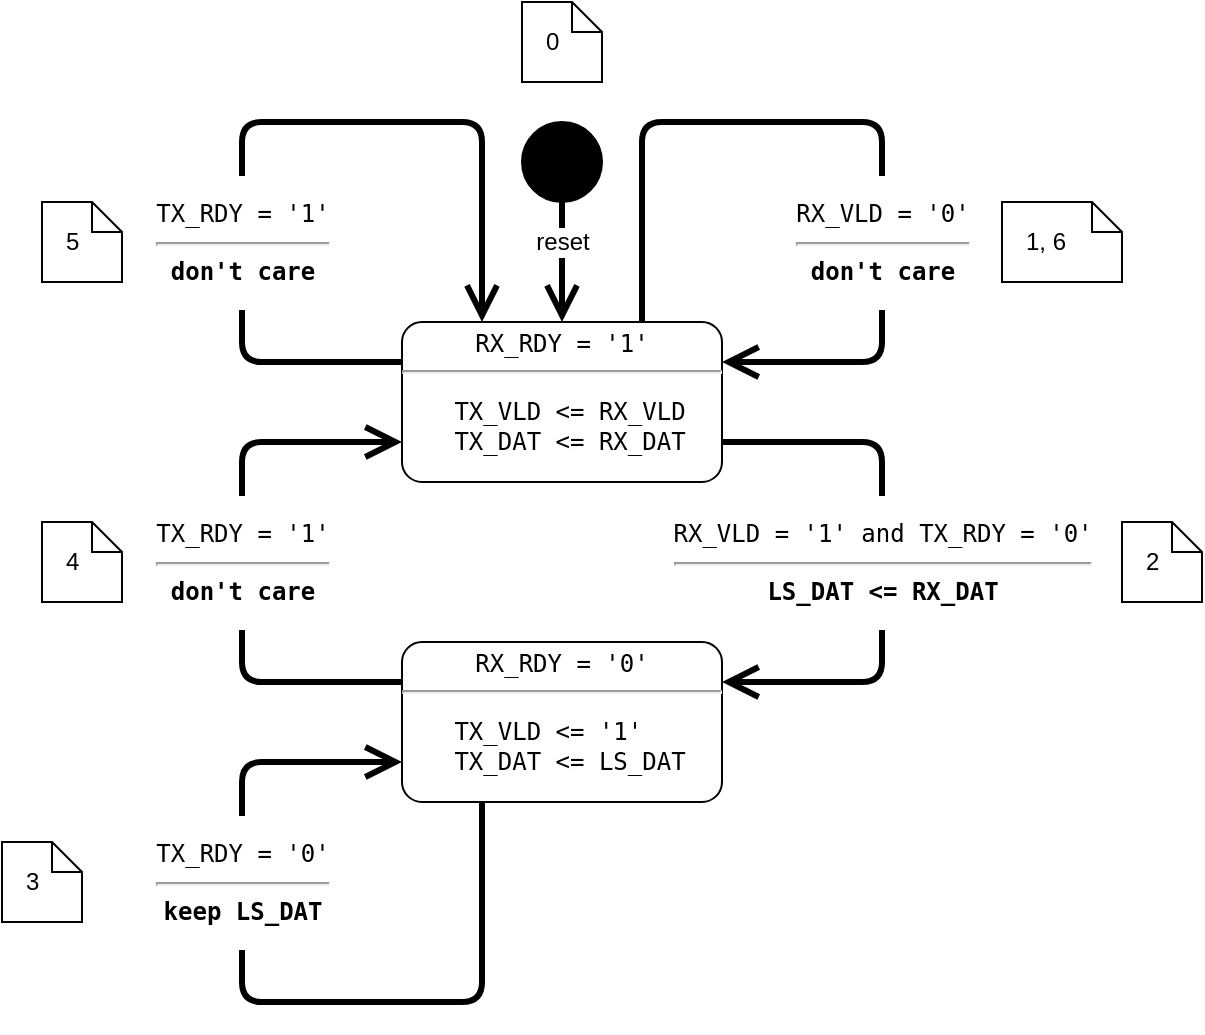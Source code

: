 <mxfile version="24.7.17">
  <diagram name="Page-1" id="j4nX6Kslid-w6BkQC8sG">
    <mxGraphModel dx="1114" dy="870" grid="1" gridSize="10" guides="1" tooltips="1" connect="1" arrows="1" fold="1" page="1" pageScale="1" pageWidth="850" pageHeight="1100" math="0" shadow="0">
      <root>
        <mxCell id="0" />
        <mxCell id="1" parent="0" />
        <mxCell id="LTku4S6dFY0IT8Oj7zF--5" value="&lt;pre style=&quot;margin: 4px 0px 0px; font-size: 12px;&quot;&gt;RX_RDY = &#39;1&#39;&lt;/pre&gt;&lt;hr style=&quot;font-size: 12px;&quot;&gt;&lt;p style=&quot;font-size: 12px;&quot;&gt;&lt;/p&gt;&lt;pre style=&quot;margin: 0px 0px 0px 8px; font-size: 12px;&quot;&gt;TX_VLD &amp;lt;= RX_VLD&lt;/pre&gt;&lt;pre style=&quot;margin: 0px 0px 0px 8px; font-size: 12px;&quot;&gt;TX_DAT &amp;lt;= RX_DAT&lt;/pre&gt;" style="shape=mxgraph.sysml.simpleState;html=1;overflow=fill;whiteSpace=wrap;align=center;fontSize=12;" parent="1" vertex="1">
          <mxGeometry x="320" y="440" width="160" height="80" as="geometry" />
        </mxCell>
        <mxCell id="LTku4S6dFY0IT8Oj7zF--6" value="&lt;pre style=&quot;margin-top: 4px; margin-bottom: 0px; font-size: 12px;&quot;&gt;RX_RDY = &#39;0&#39;&lt;/pre&gt;&lt;hr style=&quot;font-size: 12px;&quot;&gt;&lt;p style=&quot;font-size: 12px;&quot;&gt;&lt;/p&gt;&lt;pre style=&quot;margin: 0px 0px 0px 8px; font-size: 12px;&quot;&gt;TX_VLD &amp;lt;= &#39;1&#39;   &lt;/pre&gt;&lt;pre style=&quot;margin: 0px 0px 0px 8px; font-size: 12px;&quot;&gt;TX_DAT &amp;lt;= LS_DAT&lt;/pre&gt;" style="shape=mxgraph.sysml.simpleState;html=1;overflow=fill;whiteSpace=wrap;align=center;fontSize=12;" parent="1" vertex="1">
          <mxGeometry x="320" y="600" width="160" height="80" as="geometry" />
        </mxCell>
        <mxCell id="LTku4S6dFY0IT8Oj7zF--7" value="&lt;pre style=&quot;font-size: 12px;&quot;&gt;RX_VLD = &#39;1&#39; and TX_RDY = &#39;0&#39;&lt;br style=&quot;font-size: 12px;&quot;&gt;&lt;hr&gt;&lt;b&gt;LS_DAT &amp;lt;= RX_DAT&lt;/b&gt;&lt;/pre&gt;" style="edgeStyle=none;html=1;endArrow=open;endSize=12;strokeWidth=3;verticalAlign=middle;rounded=1;entryX=1;entryY=0.25;entryDx=0;entryDy=0;entryPerimeter=0;curved=0;fontSize=12;exitX=1;exitY=0.75;exitDx=0;exitDy=0;exitPerimeter=0;strokeColor=default;backgroundOutline=0;" parent="1" source="LTku4S6dFY0IT8Oj7zF--5" target="LTku4S6dFY0IT8Oj7zF--6" edge="1">
          <mxGeometry width="160" relative="1" as="geometry">
            <mxPoint x="540" y="500" as="sourcePoint" />
            <mxPoint x="680" y="480" as="targetPoint" />
            <Array as="points">
              <mxPoint x="560" y="500" />
              <mxPoint x="560" y="620" />
            </Array>
            <mxPoint as="offset" />
          </mxGeometry>
        </mxCell>
        <mxCell id="LTku4S6dFY0IT8Oj7zF--9" value="" style="shape=ellipse;html=1;fillColor=strokeColor;fontSize=18;fontColor=#ffffff;" parent="1" vertex="1">
          <mxGeometry x="380" y="340" width="40" height="40" as="geometry" />
        </mxCell>
        <mxCell id="LTku4S6dFY0IT8Oj7zF--10" value="&lt;font style=&quot;font-size: 12px;&quot;&gt;reset&lt;/font&gt;" style="edgeStyle=none;html=1;endArrow=open;endSize=12;strokeWidth=3;verticalAlign=middle;rounded=0;exitX=0.5;exitY=1;exitDx=0;exitDy=0;entryX=0.5;entryY=0;entryDx=0;entryDy=0;entryPerimeter=0;" parent="1" source="LTku4S6dFY0IT8Oj7zF--9" target="LTku4S6dFY0IT8Oj7zF--5" edge="1">
          <mxGeometry x="-0.333" width="160" relative="1" as="geometry">
            <mxPoint x="100" y="360" as="sourcePoint" />
            <mxPoint x="400" y="440" as="targetPoint" />
            <mxPoint as="offset" />
          </mxGeometry>
        </mxCell>
        <mxCell id="RIPaTdGp-sKgrJJHnTHH-1" value="1, 6" style="shape=note;size=15;align=left;spacingLeft=10;html=1;whiteSpace=wrap;" parent="1" vertex="1">
          <mxGeometry x="620" y="380" width="60" height="40" as="geometry" />
        </mxCell>
        <mxCell id="RIPaTdGp-sKgrJJHnTHH-2" value="2" style="shape=note;size=15;align=left;spacingLeft=10;html=1;whiteSpace=wrap;" parent="1" vertex="1">
          <mxGeometry x="680" y="540" width="40" height="40" as="geometry" />
        </mxCell>
        <mxCell id="RIPaTdGp-sKgrJJHnTHH-3" value="3" style="shape=note;size=15;align=left;spacingLeft=10;html=1;whiteSpace=wrap;" parent="1" vertex="1">
          <mxGeometry x="120" y="700" width="40" height="40" as="geometry" />
        </mxCell>
        <mxCell id="RIPaTdGp-sKgrJJHnTHH-4" value="4" style="shape=note;size=15;align=left;spacingLeft=10;html=1;whiteSpace=wrap;" parent="1" vertex="1">
          <mxGeometry x="140" y="540" width="40" height="40" as="geometry" />
        </mxCell>
        <mxCell id="RIPaTdGp-sKgrJJHnTHH-5" value="0" style="shape=note;size=15;align=left;spacingLeft=10;html=1;whiteSpace=wrap;" parent="1" vertex="1">
          <mxGeometry x="380" y="280" width="40" height="40" as="geometry" />
        </mxCell>
        <mxCell id="3aPEEdfQq_OPgC0t5M99-1" value="&lt;pre style=&quot;font-size: 12px;&quot;&gt;RX_VLD = &#39;0&#39;&lt;br style=&quot;font-size: 12px;&quot;&gt;&lt;hr&gt;&lt;b&gt;don&#39;t care&lt;/b&gt;&lt;/pre&gt;" style="edgeStyle=none;html=1;endArrow=open;endSize=12;strokeWidth=3;verticalAlign=middle;rounded=1;entryX=1;entryY=0.25;entryDx=0;entryDy=0;entryPerimeter=0;curved=0;fontSize=12;exitX=0.75;exitY=0;exitDx=0;exitDy=0;exitPerimeter=0;strokeColor=default;backgroundOutline=0;" parent="1" source="LTku4S6dFY0IT8Oj7zF--5" target="LTku4S6dFY0IT8Oj7zF--5" edge="1">
          <mxGeometry x="0.333" width="160" relative="1" as="geometry">
            <mxPoint x="480" y="340" as="sourcePoint" />
            <mxPoint x="480" y="460" as="targetPoint" />
            <Array as="points">
              <mxPoint x="440" y="340" />
              <mxPoint x="560" y="340" />
              <mxPoint x="560" y="460" />
            </Array>
            <mxPoint as="offset" />
          </mxGeometry>
        </mxCell>
        <mxCell id="3aPEEdfQq_OPgC0t5M99-2" value="&lt;pre style=&quot;font-size: 12px;&quot;&gt;TX_RDY = &#39;1&#39;&lt;br style=&quot;font-size: 12px;&quot;&gt;&lt;hr&gt;&lt;b&gt;don&#39;t care&lt;/b&gt;&lt;/pre&gt;" style="edgeStyle=none;html=1;endArrow=open;endSize=12;strokeWidth=3;verticalAlign=middle;rounded=1;entryX=0;entryY=0.75;entryDx=0;entryDy=0;entryPerimeter=0;curved=0;fontSize=12;exitX=0;exitY=0.25;exitDx=0;exitDy=0;exitPerimeter=0;strokeColor=default;backgroundOutline=0;" parent="1" source="LTku4S6dFY0IT8Oj7zF--6" target="LTku4S6dFY0IT8Oj7zF--5" edge="1">
          <mxGeometry width="160" relative="1" as="geometry">
            <mxPoint x="160" y="500" as="sourcePoint" />
            <mxPoint x="160" y="620" as="targetPoint" />
            <Array as="points">
              <mxPoint x="240" y="620" />
              <mxPoint x="240" y="500" />
            </Array>
            <mxPoint as="offset" />
          </mxGeometry>
        </mxCell>
        <mxCell id="3aPEEdfQq_OPgC0t5M99-3" value="&lt;pre style=&quot;font-size: 12px;&quot;&gt;TX_RDY = &#39;0&#39;&lt;br style=&quot;font-size: 12px;&quot;&gt;&lt;hr&gt;&lt;b&gt;keep LS_DAT&lt;/b&gt;&lt;/pre&gt;" style="edgeStyle=none;html=1;endArrow=open;endSize=12;strokeWidth=3;verticalAlign=middle;rounded=1;entryX=0;entryY=0.75;entryDx=0;entryDy=0;entryPerimeter=0;curved=0;fontSize=12;exitX=0.25;exitY=1;exitDx=0;exitDy=0;exitPerimeter=0;strokeColor=default;backgroundOutline=0;" parent="1" source="LTku4S6dFY0IT8Oj7zF--6" target="LTku4S6dFY0IT8Oj7zF--6" edge="1">
          <mxGeometry x="0.333" width="160" relative="1" as="geometry">
            <mxPoint x="320" y="780" as="sourcePoint" />
            <mxPoint x="320" y="660" as="targetPoint" />
            <Array as="points">
              <mxPoint x="360" y="780" />
              <mxPoint x="240" y="780" />
              <mxPoint x="240" y="660" />
            </Array>
            <mxPoint as="offset" />
          </mxGeometry>
        </mxCell>
        <mxCell id="WybeRCzETmm1DWhgfqOm-1" value="&lt;pre style=&quot;font-size: 12px;&quot;&gt;TX_RDY = &#39;1&#39;&lt;br style=&quot;font-size: 12px;&quot;&gt;&lt;hr&gt;&lt;b&gt;don&#39;t care&lt;/b&gt;&lt;/pre&gt;" style="edgeStyle=none;html=1;endArrow=open;endSize=12;strokeWidth=3;verticalAlign=middle;rounded=1;entryX=0.25;entryY=0;entryDx=0;entryDy=0;entryPerimeter=0;curved=0;fontSize=12;exitX=0;exitY=0.25;exitDx=0;exitDy=0;exitPerimeter=0;strokeColor=default;backgroundOutline=0;" parent="1" source="LTku4S6dFY0IT8Oj7zF--5" target="LTku4S6dFY0IT8Oj7zF--5" edge="1">
          <mxGeometry x="-0.333" width="160" relative="1" as="geometry">
            <mxPoint x="80" y="440" as="sourcePoint" />
            <mxPoint x="120" y="460" as="targetPoint" />
            <Array as="points">
              <mxPoint x="240" y="460" />
              <mxPoint x="240" y="340" />
              <mxPoint x="360" y="340" />
            </Array>
            <mxPoint as="offset" />
          </mxGeometry>
        </mxCell>
        <mxCell id="WybeRCzETmm1DWhgfqOm-2" value="5" style="shape=note;size=15;align=left;spacingLeft=10;html=1;whiteSpace=wrap;" parent="1" vertex="1">
          <mxGeometry x="140" y="380" width="40" height="40" as="geometry" />
        </mxCell>
      </root>
    </mxGraphModel>
  </diagram>
</mxfile>
